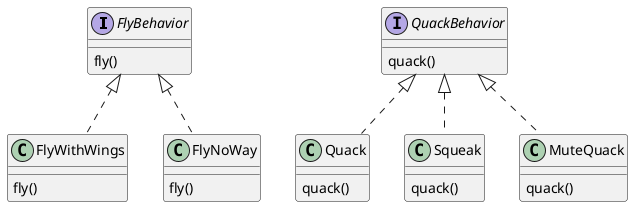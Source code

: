 @startuml

interface FlyBehavior {
	{method} fly()
}

class FlyWithWings {
	{method} fly()
}

class FlyNoWay {
	{method} fly()
}

interface QuackBehavior {
	{method} quack()
}

class Quack {
	{method} quack()
}

class Squeak {
	{method} quack()
}

class MuteQuack {
	{method} quack()
}

FlyBehavior <|.. FlyWithWings
FlyBehavior <|.. FlyNoWay
QuackBehavior <|.. Quack
QuackBehavior <|.. Squeak
QuackBehavior <|.. MuteQuack
@enduml

